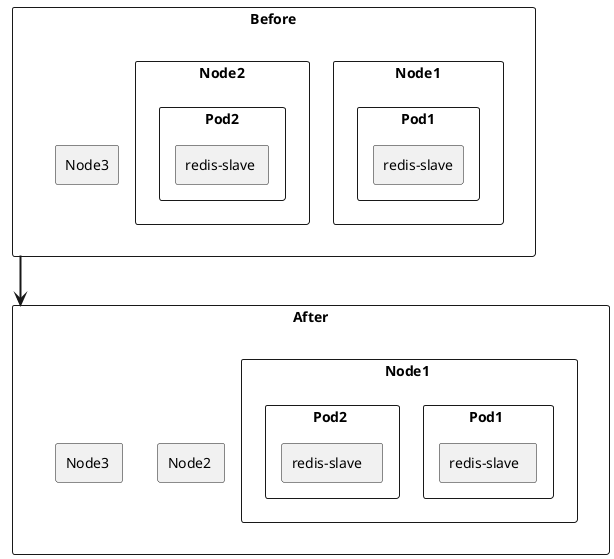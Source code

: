 @startuml

rectangle Before {
    rectangle "Node1" {
        rectangle "Pod1" {
            rectangle "redis-slave"
        }
    }

    rectangle "Node2" {
        rectangle "Pod2" {
            rectangle "redis-slave "
        }
    }

    rectangle "Node3" {
    }
}

rectangle After {
    rectangle "Node1 " {
        rectangle "Pod1 " {
            rectangle "redis-slave  "
        }

        rectangle "Pod2 " {
            rectangle "redis-slave   "
        }
    }

    rectangle "Node2 " {
    }

    rectangle "Node3 " {
    }
}

Before ===> After

@enduml